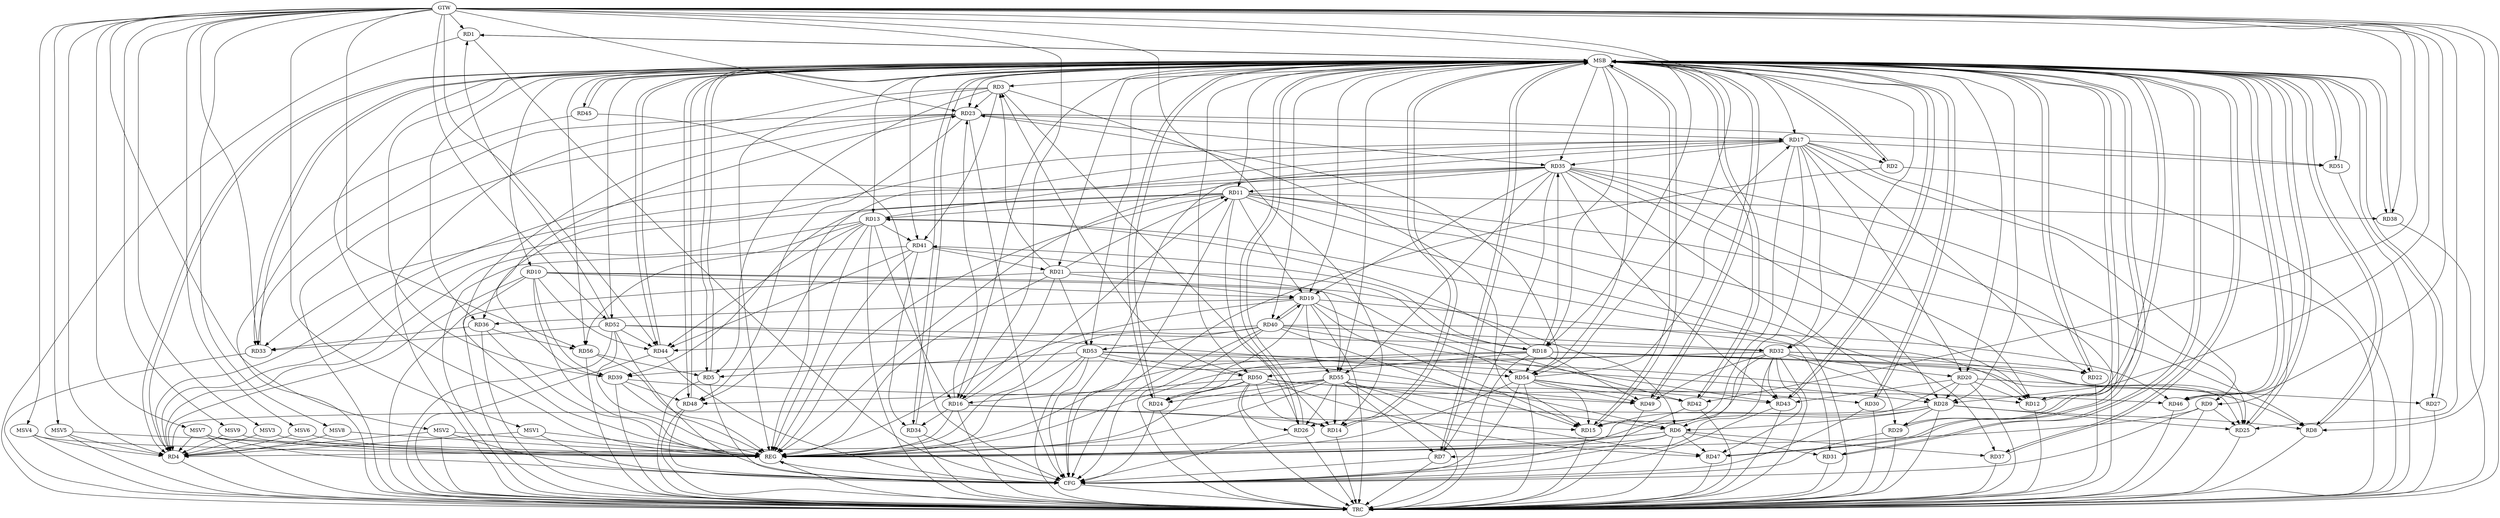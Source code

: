 strict digraph G {
  RD1 [ label="RD1" ];
  RD2 [ label="RD2" ];
  RD3 [ label="RD3" ];
  RD4 [ label="RD4" ];
  RD5 [ label="RD5" ];
  RD6 [ label="RD6" ];
  RD7 [ label="RD7" ];
  RD8 [ label="RD8" ];
  RD9 [ label="RD9" ];
  RD10 [ label="RD10" ];
  RD11 [ label="RD11" ];
  RD12 [ label="RD12" ];
  RD13 [ label="RD13" ];
  RD14 [ label="RD14" ];
  RD15 [ label="RD15" ];
  RD16 [ label="RD16" ];
  RD17 [ label="RD17" ];
  RD18 [ label="RD18" ];
  RD19 [ label="RD19" ];
  RD20 [ label="RD20" ];
  RD21 [ label="RD21" ];
  RD22 [ label="RD22" ];
  RD23 [ label="RD23" ];
  RD24 [ label="RD24" ];
  RD25 [ label="RD25" ];
  RD26 [ label="RD26" ];
  RD27 [ label="RD27" ];
  RD28 [ label="RD28" ];
  RD29 [ label="RD29" ];
  RD30 [ label="RD30" ];
  RD31 [ label="RD31" ];
  RD32 [ label="RD32" ];
  RD33 [ label="RD33" ];
  RD34 [ label="RD34" ];
  RD35 [ label="RD35" ];
  RD36 [ label="RD36" ];
  RD37 [ label="RD37" ];
  RD38 [ label="RD38" ];
  RD39 [ label="RD39" ];
  RD40 [ label="RD40" ];
  RD41 [ label="RD41" ];
  RD42 [ label="RD42" ];
  RD43 [ label="RD43" ];
  RD44 [ label="RD44" ];
  RD45 [ label="RD45" ];
  RD46 [ label="RD46" ];
  RD47 [ label="RD47" ];
  RD48 [ label="RD48" ];
  RD49 [ label="RD49" ];
  RD50 [ label="RD50" ];
  RD51 [ label="RD51" ];
  RD52 [ label="RD52" ];
  RD53 [ label="RD53" ];
  RD54 [ label="RD54" ];
  RD55 [ label="RD55" ];
  RD56 [ label="RD56" ];
  GTW [ label="GTW" ];
  REG [ label="REG" ];
  MSB [ label="MSB" ];
  CFG [ label="CFG" ];
  TRC [ label="TRC" ];
  MSV1 [ label="MSV1" ];
  MSV2 [ label="MSV2" ];
  MSV3 [ label="MSV3" ];
  MSV4 [ label="MSV4" ];
  MSV5 [ label="MSV5" ];
  MSV6 [ label="MSV6" ];
  MSV7 [ label="MSV7" ];
  MSV8 [ label="MSV8" ];
  MSV9 [ label="MSV9" ];
  RD52 -> RD1;
  RD17 -> RD2;
  RD3 -> RD5;
  RD3 -> RD14;
  RD3 -> RD15;
  RD21 -> RD3;
  RD3 -> RD23;
  RD3 -> RD41;
  RD50 -> RD3;
  RD6 -> RD4;
  RD10 -> RD4;
  RD11 -> RD4;
  RD13 -> RD4;
  RD35 -> RD4;
  RD55 -> RD4;
  RD53 -> RD5;
  RD56 -> RD5;
  RD6 -> RD7;
  RD10 -> RD6;
  RD17 -> RD6;
  RD28 -> RD6;
  RD6 -> RD31;
  RD6 -> RD37;
  RD6 -> RD47;
  RD53 -> RD6;
  RD55 -> RD6;
  RD35 -> RD7;
  RD55 -> RD7;
  RD11 -> RD8;
  RD18 -> RD8;
  RD28 -> RD8;
  RD17 -> RD9;
  RD9 -> RD25;
  RD10 -> RD19;
  RD10 -> RD39;
  RD10 -> RD42;
  RD10 -> RD44;
  RD11 -> RD12;
  RD11 -> RD13;
  RD16 -> RD11;
  RD11 -> RD19;
  RD21 -> RD11;
  RD11 -> RD26;
  RD35 -> RD11;
  RD11 -> RD37;
  RD11 -> RD38;
  RD11 -> RD39;
  RD19 -> RD12;
  RD20 -> RD12;
  RD35 -> RD12;
  RD53 -> RD12;
  RD13 -> RD16;
  RD13 -> RD17;
  RD18 -> RD13;
  RD13 -> RD31;
  RD13 -> RD41;
  RD13 -> RD44;
  RD13 -> RD48;
  RD13 -> RD56;
  RD16 -> RD14;
  RD50 -> RD14;
  RD55 -> RD14;
  RD16 -> RD15;
  RD17 -> RD15;
  RD19 -> RD15;
  RD32 -> RD15;
  RD40 -> RD15;
  RD54 -> RD15;
  RD21 -> RD16;
  RD16 -> RD23;
  RD16 -> RD34;
  RD50 -> RD16;
  RD17 -> RD20;
  RD17 -> RD22;
  RD23 -> RD17;
  RD17 -> RD32;
  RD17 -> RD35;
  RD17 -> RD36;
  RD17 -> RD51;
  RD54 -> RD17;
  RD21 -> RD18;
  RD18 -> RD22;
  RD18 -> RD24;
  RD18 -> RD25;
  RD18 -> RD35;
  RD18 -> RD41;
  RD18 -> RD49;
  RD18 -> RD50;
  RD18 -> RD54;
  RD21 -> RD19;
  RD19 -> RD24;
  RD35 -> RD19;
  RD19 -> RD36;
  RD19 -> RD40;
  RD40 -> RD19;
  RD19 -> RD54;
  RD19 -> RD55;
  RD20 -> RD27;
  RD20 -> RD28;
  RD32 -> RD20;
  RD20 -> RD43;
  RD41 -> RD21;
  RD21 -> RD53;
  RD32 -> RD22;
  RD23 -> RD33;
  RD23 -> RD35;
  RD39 -> RD23;
  RD23 -> RD48;
  RD23 -> RD51;
  RD54 -> RD23;
  RD50 -> RD24;
  RD55 -> RD24;
  RD28 -> RD25;
  RD32 -> RD25;
  RD35 -> RD25;
  RD28 -> RD26;
  RD50 -> RD26;
  RD55 -> RD26;
  RD28 -> RD29;
  RD32 -> RD28;
  RD35 -> RD28;
  RD53 -> RD28;
  RD35 -> RD29;
  RD54 -> RD30;
  RD32 -> RD39;
  RD40 -> RD32;
  RD32 -> RD43;
  RD32 -> RD47;
  RD32 -> RD49;
  RD52 -> RD32;
  RD35 -> RD33;
  RD36 -> RD33;
  RD52 -> RD33;
  RD41 -> RD34;
  RD35 -> RD43;
  RD35 -> RD55;
  RD36 -> RD56;
  RD39 -> RD46;
  RD39 -> RD48;
  RD40 -> RD43;
  RD40 -> RD44;
  RD40 -> RD46;
  RD40 -> RD53;
  RD41 -> RD44;
  RD41 -> RD55;
  RD50 -> RD42;
  RD54 -> RD43;
  RD52 -> RD44;
  RD50 -> RD47;
  RD55 -> RD47;
  RD55 -> RD48;
  RD50 -> RD49;
  RD54 -> RD49;
  RD55 -> RD49;
  RD53 -> RD50;
  RD52 -> RD54;
  GTW -> RD44;
  GTW -> RD38;
  GTW -> RD42;
  GTW -> RD23;
  GTW -> RD18;
  GTW -> RD16;
  GTW -> RD28;
  GTW -> RD56;
  GTW -> RD52;
  GTW -> RD4;
  GTW -> RD8;
  GTW -> RD1;
  GTW -> RD33;
  GTW -> RD46;
  GTW -> RD14;
  GTW -> RD25;
  GTW -> RD54;
  RD3 -> REG;
  RD6 -> REG;
  RD9 -> REG;
  RD10 -> REG;
  RD11 -> REG;
  RD13 -> REG;
  RD16 -> REG;
  RD17 -> REG;
  RD18 -> REG;
  RD19 -> REG;
  RD20 -> REG;
  RD21 -> REG;
  RD23 -> REG;
  RD28 -> REG;
  RD32 -> REG;
  RD35 -> REG;
  RD36 -> REG;
  RD39 -> REG;
  RD40 -> REG;
  RD41 -> REG;
  RD50 -> REG;
  RD52 -> REG;
  RD53 -> REG;
  RD54 -> REG;
  RD55 -> REG;
  RD56 -> REG;
  RD1 -> MSB;
  MSB -> RD12;
  MSB -> RD14;
  MSB -> RD29;
  MSB -> RD42;
  MSB -> RD44;
  MSB -> REG;
  RD2 -> MSB;
  MSB -> RD4;
  MSB -> RD7;
  MSB -> RD13;
  MSB -> RD28;
  MSB -> RD33;
  MSB -> RD41;
  MSB -> RD47;
  RD4 -> MSB;
  MSB -> RD9;
  MSB -> RD16;
  MSB -> RD18;
  MSB -> RD51;
  MSB -> RD52;
  RD5 -> MSB;
  MSB -> RD1;
  MSB -> RD11;
  MSB -> RD30;
  RD7 -> MSB;
  MSB -> RD8;
  MSB -> RD24;
  RD8 -> MSB;
  MSB -> RD20;
  MSB -> RD36;
  MSB -> RD46;
  RD12 -> MSB;
  MSB -> RD15;
  MSB -> RD21;
  MSB -> RD23;
  MSB -> RD25;
  MSB -> RD34;
  RD14 -> MSB;
  MSB -> RD2;
  MSB -> RD10;
  RD15 -> MSB;
  MSB -> RD17;
  MSB -> RD26;
  MSB -> RD55;
  RD22 -> MSB;
  MSB -> RD3;
  MSB -> RD27;
  RD24 -> MSB;
  MSB -> RD31;
  RD25 -> MSB;
  MSB -> RD32;
  MSB -> RD39;
  MSB -> RD49;
  RD26 -> MSB;
  MSB -> RD45;
  MSB -> RD50;
  RD27 -> MSB;
  RD29 -> MSB;
  MSB -> RD5;
  MSB -> RD22;
  RD30 -> MSB;
  MSB -> RD35;
  MSB -> RD43;
  RD31 -> MSB;
  MSB -> RD53;
  MSB -> RD54;
  RD33 -> MSB;
  MSB -> RD37;
  RD34 -> MSB;
  MSB -> RD38;
  RD37 -> MSB;
  RD38 -> MSB;
  MSB -> RD48;
  MSB -> RD56;
  RD42 -> MSB;
  RD43 -> MSB;
  RD44 -> MSB;
  RD45 -> MSB;
  MSB -> RD19;
  RD46 -> MSB;
  RD47 -> MSB;
  RD48 -> MSB;
  MSB -> RD40;
  RD49 -> MSB;
  RD51 -> MSB;
  RD1 -> CFG;
  RD11 -> CFG;
  RD42 -> CFG;
  RD24 -> CFG;
  RD2 -> CFG;
  RD17 -> CFG;
  RD40 -> CFG;
  RD48 -> CFG;
  RD43 -> CFG;
  RD23 -> CFG;
  RD45 -> CFG;
  RD52 -> CFG;
  RD54 -> CFG;
  RD9 -> CFG;
  RD32 -> CFG;
  RD34 -> CFG;
  RD5 -> CFG;
  RD53 -> CFG;
  RD29 -> CFG;
  RD30 -> CFG;
  RD26 -> CFG;
  RD44 -> CFG;
  RD7 -> CFG;
  REG -> CFG;
  RD1 -> TRC;
  RD2 -> TRC;
  RD3 -> TRC;
  RD4 -> TRC;
  RD5 -> TRC;
  RD6 -> TRC;
  RD7 -> TRC;
  RD8 -> TRC;
  RD9 -> TRC;
  RD10 -> TRC;
  RD11 -> TRC;
  RD12 -> TRC;
  RD13 -> TRC;
  RD14 -> TRC;
  RD15 -> TRC;
  RD16 -> TRC;
  RD17 -> TRC;
  RD18 -> TRC;
  RD19 -> TRC;
  RD20 -> TRC;
  RD21 -> TRC;
  RD22 -> TRC;
  RD23 -> TRC;
  RD24 -> TRC;
  RD25 -> TRC;
  RD26 -> TRC;
  RD27 -> TRC;
  RD28 -> TRC;
  RD29 -> TRC;
  RD30 -> TRC;
  RD31 -> TRC;
  RD32 -> TRC;
  RD33 -> TRC;
  RD34 -> TRC;
  RD35 -> TRC;
  RD36 -> TRC;
  RD37 -> TRC;
  RD38 -> TRC;
  RD39 -> TRC;
  RD40 -> TRC;
  RD41 -> TRC;
  RD42 -> TRC;
  RD43 -> TRC;
  RD44 -> TRC;
  RD45 -> TRC;
  RD46 -> TRC;
  RD47 -> TRC;
  RD48 -> TRC;
  RD49 -> TRC;
  RD50 -> TRC;
  RD51 -> TRC;
  RD52 -> TRC;
  RD53 -> TRC;
  RD54 -> TRC;
  RD55 -> TRC;
  RD56 -> TRC;
  GTW -> TRC;
  CFG -> TRC;
  TRC -> REG;
  MSV1 -> RD4;
  MSV2 -> RD4;
  MSV3 -> RD4;
  MSV4 -> RD4;
  MSV5 -> RD4;
  GTW -> MSV1;
  MSV1 -> REG;
  MSV1 -> CFG;
  GTW -> MSV2;
  MSV2 -> REG;
  MSV2 -> TRC;
  MSV2 -> CFG;
  GTW -> MSV3;
  MSV3 -> REG;
  GTW -> MSV4;
  MSV4 -> REG;
  MSV4 -> TRC;
  GTW -> MSV5;
  MSV5 -> REG;
  MSV5 -> TRC;
  MSV6 -> RD4;
  MSV7 -> RD4;
  MSV8 -> RD4;
  GTW -> MSV6;
  MSV6 -> REG;
  GTW -> MSV7;
  MSV7 -> REG;
  MSV7 -> TRC;
  MSV7 -> CFG;
  GTW -> MSV8;
  MSV8 -> REG;
  MSV9 -> RD4;
  GTW -> MSV9;
  MSV9 -> REG;
}
